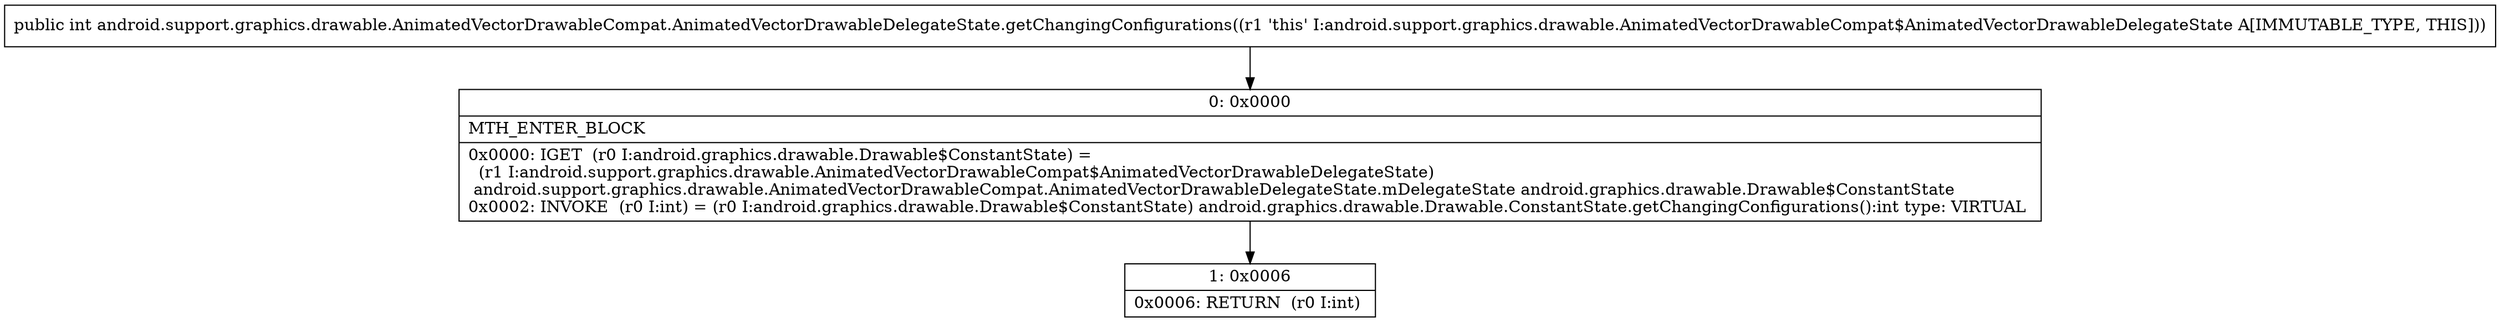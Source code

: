 digraph "CFG forandroid.support.graphics.drawable.AnimatedVectorDrawableCompat.AnimatedVectorDrawableDelegateState.getChangingConfigurations()I" {
Node_0 [shape=record,label="{0\:\ 0x0000|MTH_ENTER_BLOCK\l|0x0000: IGET  (r0 I:android.graphics.drawable.Drawable$ConstantState) = \l  (r1 I:android.support.graphics.drawable.AnimatedVectorDrawableCompat$AnimatedVectorDrawableDelegateState)\l android.support.graphics.drawable.AnimatedVectorDrawableCompat.AnimatedVectorDrawableDelegateState.mDelegateState android.graphics.drawable.Drawable$ConstantState \l0x0002: INVOKE  (r0 I:int) = (r0 I:android.graphics.drawable.Drawable$ConstantState) android.graphics.drawable.Drawable.ConstantState.getChangingConfigurations():int type: VIRTUAL \l}"];
Node_1 [shape=record,label="{1\:\ 0x0006|0x0006: RETURN  (r0 I:int) \l}"];
MethodNode[shape=record,label="{public int android.support.graphics.drawable.AnimatedVectorDrawableCompat.AnimatedVectorDrawableDelegateState.getChangingConfigurations((r1 'this' I:android.support.graphics.drawable.AnimatedVectorDrawableCompat$AnimatedVectorDrawableDelegateState A[IMMUTABLE_TYPE, THIS])) }"];
MethodNode -> Node_0;
Node_0 -> Node_1;
}

